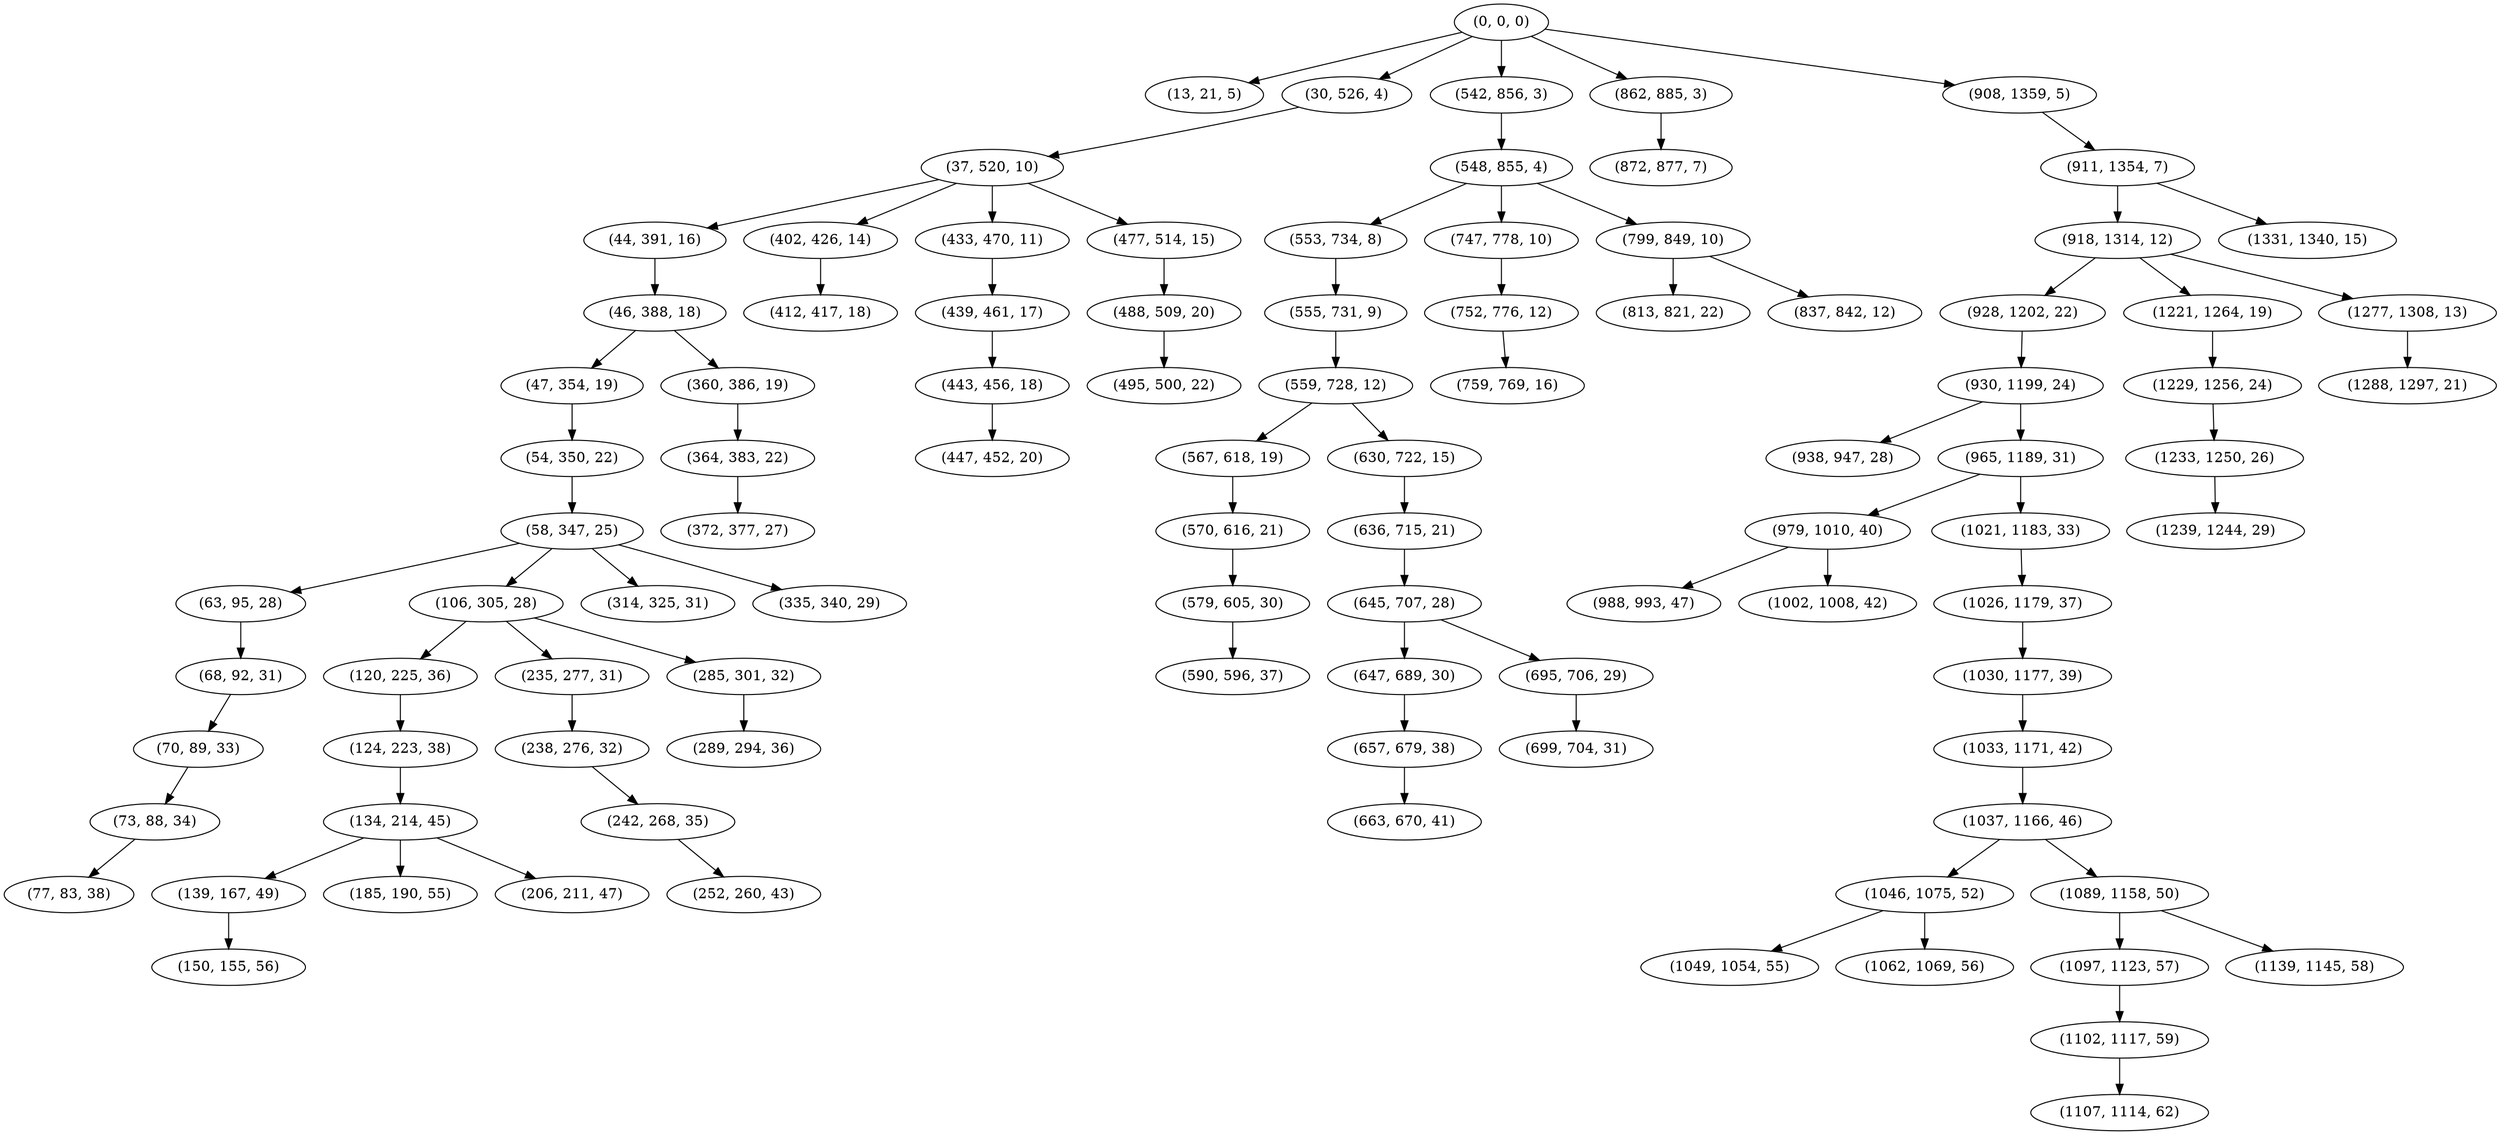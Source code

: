 digraph tree {
    "(0, 0, 0)";
    "(13, 21, 5)";
    "(30, 526, 4)";
    "(37, 520, 10)";
    "(44, 391, 16)";
    "(46, 388, 18)";
    "(47, 354, 19)";
    "(54, 350, 22)";
    "(58, 347, 25)";
    "(63, 95, 28)";
    "(68, 92, 31)";
    "(70, 89, 33)";
    "(73, 88, 34)";
    "(77, 83, 38)";
    "(106, 305, 28)";
    "(120, 225, 36)";
    "(124, 223, 38)";
    "(134, 214, 45)";
    "(139, 167, 49)";
    "(150, 155, 56)";
    "(185, 190, 55)";
    "(206, 211, 47)";
    "(235, 277, 31)";
    "(238, 276, 32)";
    "(242, 268, 35)";
    "(252, 260, 43)";
    "(285, 301, 32)";
    "(289, 294, 36)";
    "(314, 325, 31)";
    "(335, 340, 29)";
    "(360, 386, 19)";
    "(364, 383, 22)";
    "(372, 377, 27)";
    "(402, 426, 14)";
    "(412, 417, 18)";
    "(433, 470, 11)";
    "(439, 461, 17)";
    "(443, 456, 18)";
    "(447, 452, 20)";
    "(477, 514, 15)";
    "(488, 509, 20)";
    "(495, 500, 22)";
    "(542, 856, 3)";
    "(548, 855, 4)";
    "(553, 734, 8)";
    "(555, 731, 9)";
    "(559, 728, 12)";
    "(567, 618, 19)";
    "(570, 616, 21)";
    "(579, 605, 30)";
    "(590, 596, 37)";
    "(630, 722, 15)";
    "(636, 715, 21)";
    "(645, 707, 28)";
    "(647, 689, 30)";
    "(657, 679, 38)";
    "(663, 670, 41)";
    "(695, 706, 29)";
    "(699, 704, 31)";
    "(747, 778, 10)";
    "(752, 776, 12)";
    "(759, 769, 16)";
    "(799, 849, 10)";
    "(813, 821, 22)";
    "(837, 842, 12)";
    "(862, 885, 3)";
    "(872, 877, 7)";
    "(908, 1359, 5)";
    "(911, 1354, 7)";
    "(918, 1314, 12)";
    "(928, 1202, 22)";
    "(930, 1199, 24)";
    "(938, 947, 28)";
    "(965, 1189, 31)";
    "(979, 1010, 40)";
    "(988, 993, 47)";
    "(1002, 1008, 42)";
    "(1021, 1183, 33)";
    "(1026, 1179, 37)";
    "(1030, 1177, 39)";
    "(1033, 1171, 42)";
    "(1037, 1166, 46)";
    "(1046, 1075, 52)";
    "(1049, 1054, 55)";
    "(1062, 1069, 56)";
    "(1089, 1158, 50)";
    "(1097, 1123, 57)";
    "(1102, 1117, 59)";
    "(1107, 1114, 62)";
    "(1139, 1145, 58)";
    "(1221, 1264, 19)";
    "(1229, 1256, 24)";
    "(1233, 1250, 26)";
    "(1239, 1244, 29)";
    "(1277, 1308, 13)";
    "(1288, 1297, 21)";
    "(1331, 1340, 15)";
    "(0, 0, 0)" -> "(13, 21, 5)";
    "(0, 0, 0)" -> "(30, 526, 4)";
    "(0, 0, 0)" -> "(542, 856, 3)";
    "(0, 0, 0)" -> "(862, 885, 3)";
    "(0, 0, 0)" -> "(908, 1359, 5)";
    "(30, 526, 4)" -> "(37, 520, 10)";
    "(37, 520, 10)" -> "(44, 391, 16)";
    "(37, 520, 10)" -> "(402, 426, 14)";
    "(37, 520, 10)" -> "(433, 470, 11)";
    "(37, 520, 10)" -> "(477, 514, 15)";
    "(44, 391, 16)" -> "(46, 388, 18)";
    "(46, 388, 18)" -> "(47, 354, 19)";
    "(46, 388, 18)" -> "(360, 386, 19)";
    "(47, 354, 19)" -> "(54, 350, 22)";
    "(54, 350, 22)" -> "(58, 347, 25)";
    "(58, 347, 25)" -> "(63, 95, 28)";
    "(58, 347, 25)" -> "(106, 305, 28)";
    "(58, 347, 25)" -> "(314, 325, 31)";
    "(58, 347, 25)" -> "(335, 340, 29)";
    "(63, 95, 28)" -> "(68, 92, 31)";
    "(68, 92, 31)" -> "(70, 89, 33)";
    "(70, 89, 33)" -> "(73, 88, 34)";
    "(73, 88, 34)" -> "(77, 83, 38)";
    "(106, 305, 28)" -> "(120, 225, 36)";
    "(106, 305, 28)" -> "(235, 277, 31)";
    "(106, 305, 28)" -> "(285, 301, 32)";
    "(120, 225, 36)" -> "(124, 223, 38)";
    "(124, 223, 38)" -> "(134, 214, 45)";
    "(134, 214, 45)" -> "(139, 167, 49)";
    "(134, 214, 45)" -> "(185, 190, 55)";
    "(134, 214, 45)" -> "(206, 211, 47)";
    "(139, 167, 49)" -> "(150, 155, 56)";
    "(235, 277, 31)" -> "(238, 276, 32)";
    "(238, 276, 32)" -> "(242, 268, 35)";
    "(242, 268, 35)" -> "(252, 260, 43)";
    "(285, 301, 32)" -> "(289, 294, 36)";
    "(360, 386, 19)" -> "(364, 383, 22)";
    "(364, 383, 22)" -> "(372, 377, 27)";
    "(402, 426, 14)" -> "(412, 417, 18)";
    "(433, 470, 11)" -> "(439, 461, 17)";
    "(439, 461, 17)" -> "(443, 456, 18)";
    "(443, 456, 18)" -> "(447, 452, 20)";
    "(477, 514, 15)" -> "(488, 509, 20)";
    "(488, 509, 20)" -> "(495, 500, 22)";
    "(542, 856, 3)" -> "(548, 855, 4)";
    "(548, 855, 4)" -> "(553, 734, 8)";
    "(548, 855, 4)" -> "(747, 778, 10)";
    "(548, 855, 4)" -> "(799, 849, 10)";
    "(553, 734, 8)" -> "(555, 731, 9)";
    "(555, 731, 9)" -> "(559, 728, 12)";
    "(559, 728, 12)" -> "(567, 618, 19)";
    "(559, 728, 12)" -> "(630, 722, 15)";
    "(567, 618, 19)" -> "(570, 616, 21)";
    "(570, 616, 21)" -> "(579, 605, 30)";
    "(579, 605, 30)" -> "(590, 596, 37)";
    "(630, 722, 15)" -> "(636, 715, 21)";
    "(636, 715, 21)" -> "(645, 707, 28)";
    "(645, 707, 28)" -> "(647, 689, 30)";
    "(645, 707, 28)" -> "(695, 706, 29)";
    "(647, 689, 30)" -> "(657, 679, 38)";
    "(657, 679, 38)" -> "(663, 670, 41)";
    "(695, 706, 29)" -> "(699, 704, 31)";
    "(747, 778, 10)" -> "(752, 776, 12)";
    "(752, 776, 12)" -> "(759, 769, 16)";
    "(799, 849, 10)" -> "(813, 821, 22)";
    "(799, 849, 10)" -> "(837, 842, 12)";
    "(862, 885, 3)" -> "(872, 877, 7)";
    "(908, 1359, 5)" -> "(911, 1354, 7)";
    "(911, 1354, 7)" -> "(918, 1314, 12)";
    "(911, 1354, 7)" -> "(1331, 1340, 15)";
    "(918, 1314, 12)" -> "(928, 1202, 22)";
    "(918, 1314, 12)" -> "(1221, 1264, 19)";
    "(918, 1314, 12)" -> "(1277, 1308, 13)";
    "(928, 1202, 22)" -> "(930, 1199, 24)";
    "(930, 1199, 24)" -> "(938, 947, 28)";
    "(930, 1199, 24)" -> "(965, 1189, 31)";
    "(965, 1189, 31)" -> "(979, 1010, 40)";
    "(965, 1189, 31)" -> "(1021, 1183, 33)";
    "(979, 1010, 40)" -> "(988, 993, 47)";
    "(979, 1010, 40)" -> "(1002, 1008, 42)";
    "(1021, 1183, 33)" -> "(1026, 1179, 37)";
    "(1026, 1179, 37)" -> "(1030, 1177, 39)";
    "(1030, 1177, 39)" -> "(1033, 1171, 42)";
    "(1033, 1171, 42)" -> "(1037, 1166, 46)";
    "(1037, 1166, 46)" -> "(1046, 1075, 52)";
    "(1037, 1166, 46)" -> "(1089, 1158, 50)";
    "(1046, 1075, 52)" -> "(1049, 1054, 55)";
    "(1046, 1075, 52)" -> "(1062, 1069, 56)";
    "(1089, 1158, 50)" -> "(1097, 1123, 57)";
    "(1089, 1158, 50)" -> "(1139, 1145, 58)";
    "(1097, 1123, 57)" -> "(1102, 1117, 59)";
    "(1102, 1117, 59)" -> "(1107, 1114, 62)";
    "(1221, 1264, 19)" -> "(1229, 1256, 24)";
    "(1229, 1256, 24)" -> "(1233, 1250, 26)";
    "(1233, 1250, 26)" -> "(1239, 1244, 29)";
    "(1277, 1308, 13)" -> "(1288, 1297, 21)";
}
